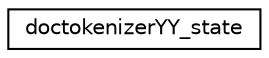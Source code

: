 digraph "Graphical Class Hierarchy"
{
 // LATEX_PDF_SIZE
  edge [fontname="Helvetica",fontsize="10",labelfontname="Helvetica",labelfontsize="10"];
  node [fontname="Helvetica",fontsize="10",shape=record];
  rankdir="LR";
  Node0 [label="doctokenizerYY_state",height=0.2,width=0.4,color="black", fillcolor="white", style="filled",URL="$structdoctokenizerYY__state.html",tooltip=" "];
}
